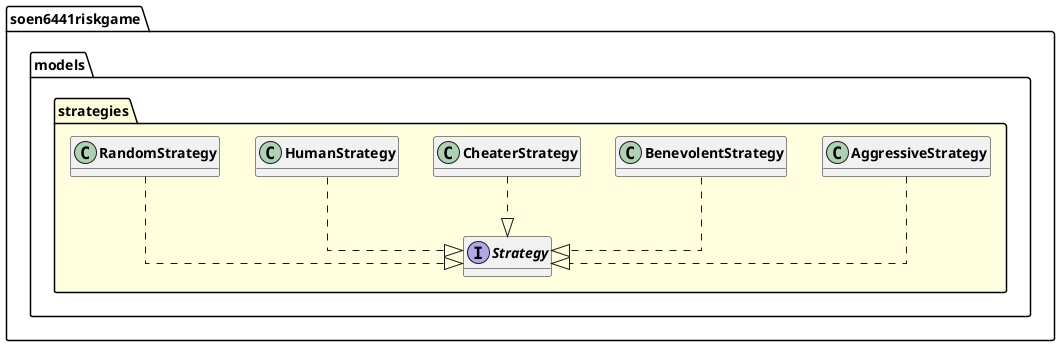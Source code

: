 @startuml

skinparam svgLinkTarget _parent
skinparam linetype ortho
package soen6441riskgame.models.strategies [[../../../soen6441riskgame/models/strategies/package-summary.html{soen6441riskgame.models.strategies}]] #lightyellow {
}

class "<b><size:14>AggressiveStrategy</b>" as soen6441riskgame.models.strategies.AggressiveStrategy  [[../../../soen6441riskgame/models/strategies/AggressiveStrategy.html{soen6441riskgame.models.strategies.AggressiveStrategy}]] {
}

hide soen6441riskgame.models.strategies.AggressiveStrategy fields
hide soen6441riskgame.models.strategies.AggressiveStrategy methods

class "<b><size:14>BenevolentStrategy</b>" as soen6441riskgame.models.strategies.BenevolentStrategy  [[../../../soen6441riskgame/models/strategies/BenevolentStrategy.html{soen6441riskgame.models.strategies.BenevolentStrategy}]] {
}

hide soen6441riskgame.models.strategies.BenevolentStrategy fields
hide soen6441riskgame.models.strategies.BenevolentStrategy methods

class "<b><size:14>CheaterStrategy</b>" as soen6441riskgame.models.strategies.CheaterStrategy  [[../../../soen6441riskgame/models/strategies/CheaterStrategy.html{soen6441riskgame.models.strategies.CheaterStrategy}]] {
}

hide soen6441riskgame.models.strategies.CheaterStrategy fields
hide soen6441riskgame.models.strategies.CheaterStrategy methods

class "<b><size:14>HumanStrategy</b>" as soen6441riskgame.models.strategies.HumanStrategy  [[../../../soen6441riskgame/models/strategies/HumanStrategy.html{soen6441riskgame.models.strategies.HumanStrategy}]] {
}

hide soen6441riskgame.models.strategies.HumanStrategy fields
hide soen6441riskgame.models.strategies.HumanStrategy methods

class "<b><size:14>RandomStrategy</b>" as soen6441riskgame.models.strategies.RandomStrategy  [[../../../soen6441riskgame/models/strategies/RandomStrategy.html{soen6441riskgame.models.strategies.RandomStrategy}]] {
}

hide soen6441riskgame.models.strategies.RandomStrategy fields
hide soen6441riskgame.models.strategies.RandomStrategy methods

interface "<b><size:14>Strategy</b>" as soen6441riskgame.models.strategies.Strategy  [[../../../soen6441riskgame/models/strategies/Strategy.html{soen6441riskgame.models.strategies.Strategy}]] {
}

hide soen6441riskgame.models.strategies.Strategy fields
hide soen6441riskgame.models.strategies.Strategy methods

soen6441riskgame.models.strategies.AggressiveStrategy ..|> soen6441riskgame.models.strategies.Strategy
soen6441riskgame.models.strategies.BenevolentStrategy ..|> soen6441riskgame.models.strategies.Strategy
soen6441riskgame.models.strategies.CheaterStrategy ..|> soen6441riskgame.models.strategies.Strategy
soen6441riskgame.models.strategies.HumanStrategy ..|> soen6441riskgame.models.strategies.Strategy
soen6441riskgame.models.strategies.RandomStrategy ..|> soen6441riskgame.models.strategies.Strategy

@enduml
